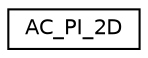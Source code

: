 digraph "Graphical Class Hierarchy"
{
 // INTERACTIVE_SVG=YES
  edge [fontname="Helvetica",fontsize="10",labelfontname="Helvetica",labelfontsize="10"];
  node [fontname="Helvetica",fontsize="10",shape=record];
  rankdir="LR";
  Node1 [label="AC_PI_2D",height=0.2,width=0.4,color="black", fillcolor="white", style="filled",URL="$classAC__PI__2D.html",tooltip="Copter PID control class. "];
}
